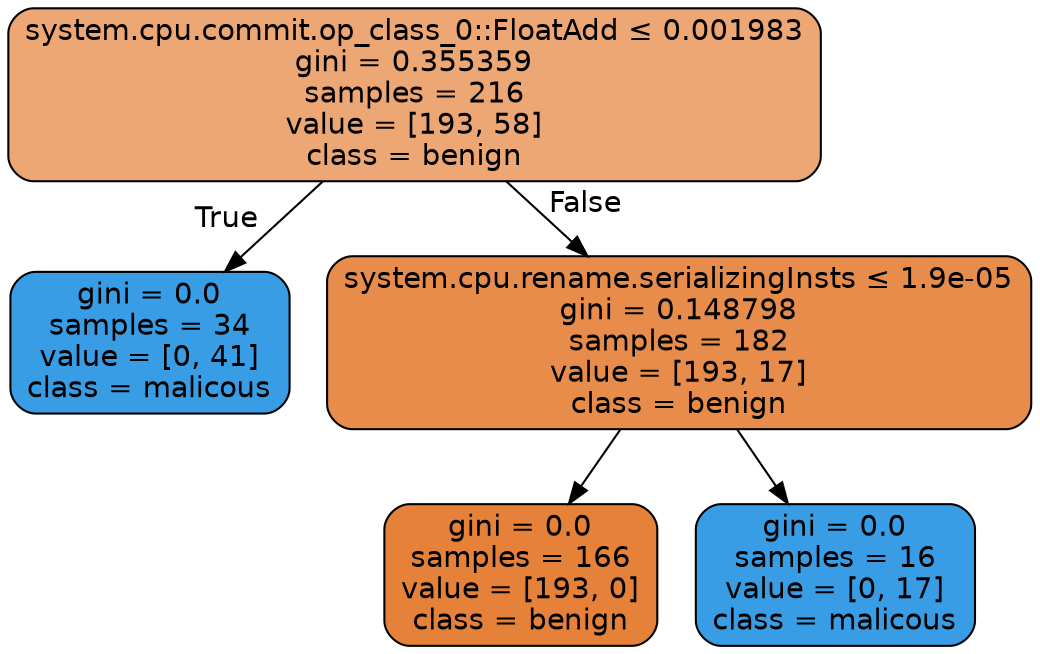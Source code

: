 digraph Tree {
node [shape=box, style="filled, rounded", color="black", fontname=helvetica] ;
edge [fontname=helvetica] ;
0 [label=<system.cpu.commit.op_class_0::FloatAdd &le; 0.001983<br/>gini = 0.355359<br/>samples = 216<br/>value = [193, 58]<br/>class = benign>, fillcolor="#eda775"] ;
1 [label=<gini = 0.0<br/>samples = 34<br/>value = [0, 41]<br/>class = malicous>, fillcolor="#399de5"] ;
0 -> 1 [labeldistance=2.5, labelangle=45, headlabel="True"] ;
2 [label=<system.cpu.rename.serializingInsts &le; 1.9e-05<br/>gini = 0.148798<br/>samples = 182<br/>value = [193, 17]<br/>class = benign>, fillcolor="#e78c4a"] ;
0 -> 2 [labeldistance=2.5, labelangle=-45, headlabel="False"] ;
3 [label=<gini = 0.0<br/>samples = 166<br/>value = [193, 0]<br/>class = benign>, fillcolor="#e58139"] ;
2 -> 3 ;
4 [label=<gini = 0.0<br/>samples = 16<br/>value = [0, 17]<br/>class = malicous>, fillcolor="#399de5"] ;
2 -> 4 ;
}
